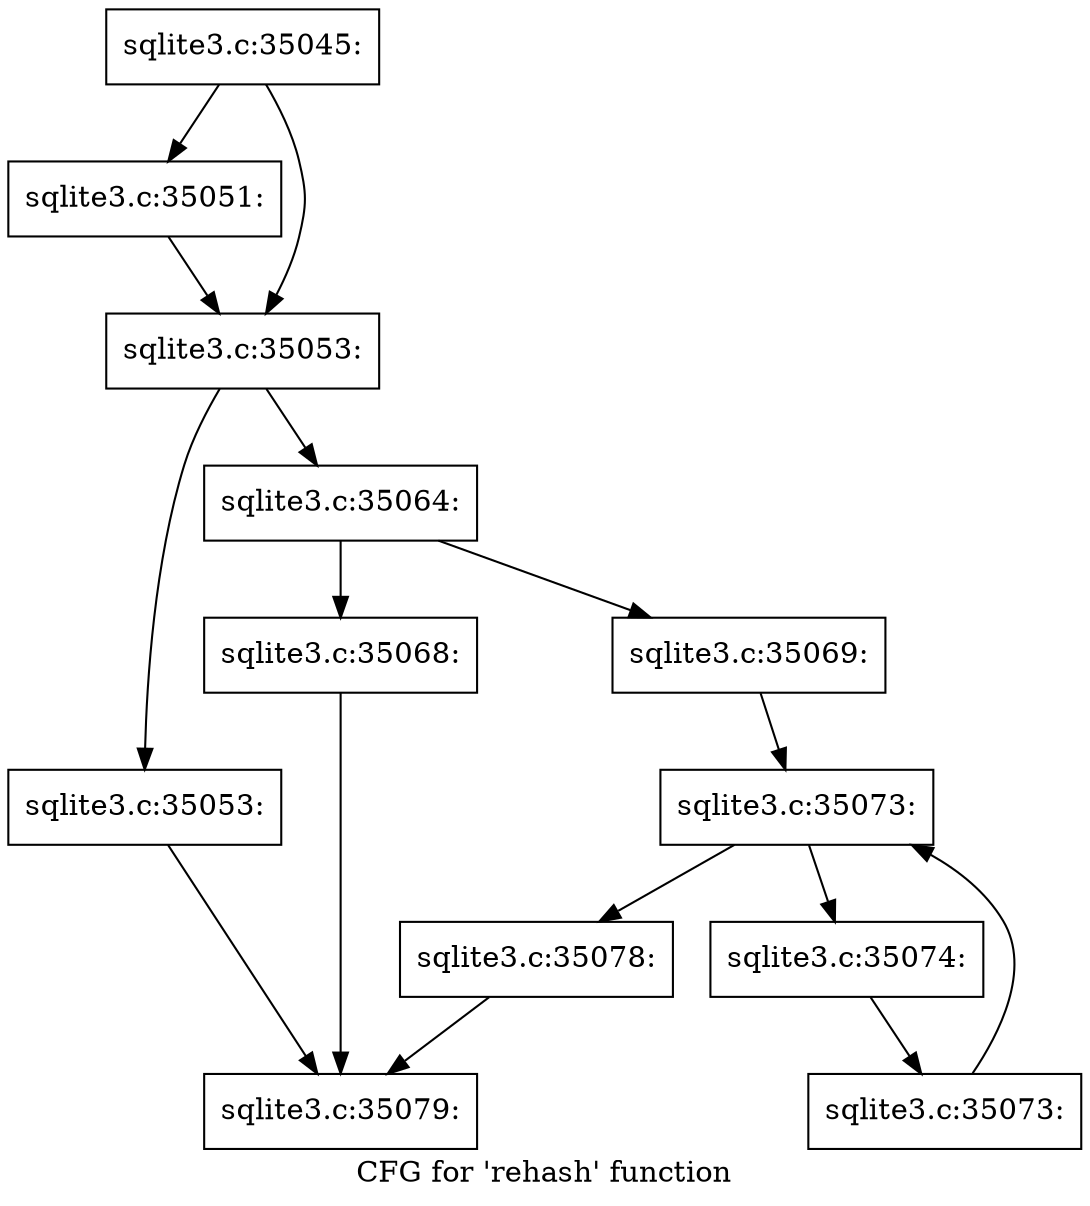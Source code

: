 digraph "CFG for 'rehash' function" {
	label="CFG for 'rehash' function";

	Node0x55c0f835ebb0 [shape=record,label="{sqlite3.c:35045:}"];
	Node0x55c0f835ebb0 -> Node0x55c0f8364d00;
	Node0x55c0f835ebb0 -> Node0x55c0f8364d50;
	Node0x55c0f8364d00 [shape=record,label="{sqlite3.c:35051:}"];
	Node0x55c0f8364d00 -> Node0x55c0f8364d50;
	Node0x55c0f8364d50 [shape=record,label="{sqlite3.c:35053:}"];
	Node0x55c0f8364d50 -> Node0x55c0f83654d0;
	Node0x55c0f8364d50 -> Node0x55c0f8365520;
	Node0x55c0f83654d0 [shape=record,label="{sqlite3.c:35053:}"];
	Node0x55c0f83654d0 -> Node0x55c0f835ed30;
	Node0x55c0f8365520 [shape=record,label="{sqlite3.c:35064:}"];
	Node0x55c0f8365520 -> Node0x55c0f8366170;
	Node0x55c0f8365520 -> Node0x55c0f83661c0;
	Node0x55c0f8366170 [shape=record,label="{sqlite3.c:35068:}"];
	Node0x55c0f8366170 -> Node0x55c0f835ed30;
	Node0x55c0f83661c0 [shape=record,label="{sqlite3.c:35069:}"];
	Node0x55c0f83661c0 -> Node0x55c0f8367dd0;
	Node0x55c0f8367dd0 [shape=record,label="{sqlite3.c:35073:}"];
	Node0x55c0f8367dd0 -> Node0x55c0f8367ff0;
	Node0x55c0f8367dd0 -> Node0x55c0f83677a0;
	Node0x55c0f8367ff0 [shape=record,label="{sqlite3.c:35074:}"];
	Node0x55c0f8367ff0 -> Node0x55c0f8367f60;
	Node0x55c0f8367f60 [shape=record,label="{sqlite3.c:35073:}"];
	Node0x55c0f8367f60 -> Node0x55c0f8367dd0;
	Node0x55c0f83677a0 [shape=record,label="{sqlite3.c:35078:}"];
	Node0x55c0f83677a0 -> Node0x55c0f835ed30;
	Node0x55c0f835ed30 [shape=record,label="{sqlite3.c:35079:}"];
}
